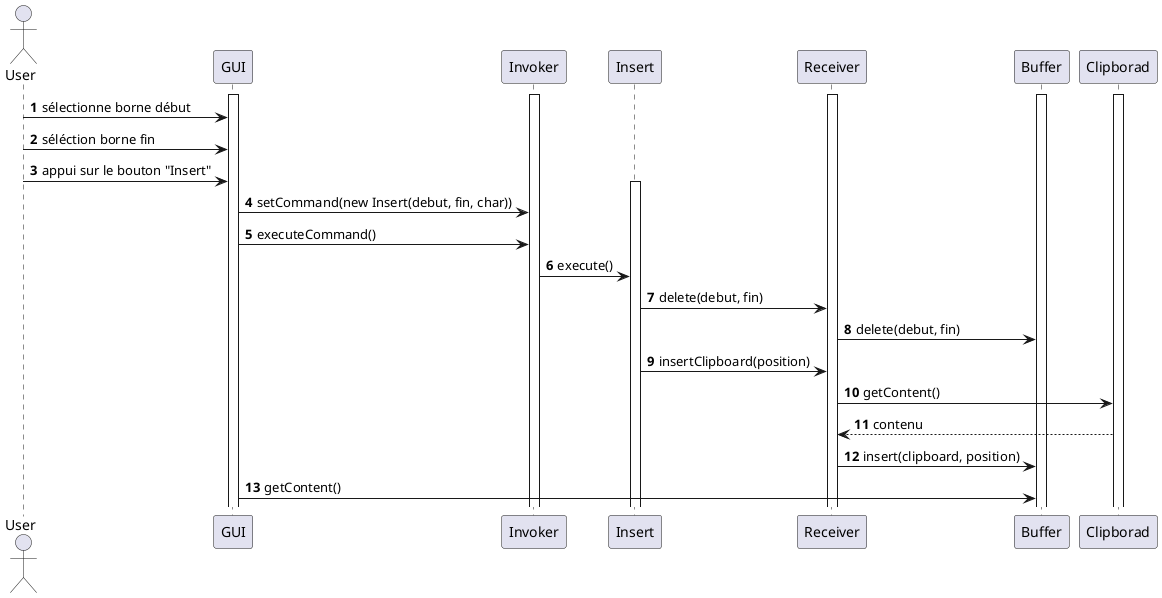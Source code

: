 @startuml
'https://plantuml.com/sequence-diagram

autonumber

actor User

participant GUI
activate GUI
participant Invoker
activate Invoker
participant Insert
participant Receiver
activate Receiver

participant Buffer
activate Buffer
participant Clipborad
activate Clipborad
User -> GUI : sélectionne borne début
User -> GUI : séléction borne fin
User -> GUI : appui sur le bouton "Insert"

activate Insert

GUI -> Invoker : setCommand(new Insert(debut, fin, char))

GUI -> Invoker : executeCommand()

Invoker -> Insert : execute()

Insert -> Receiver : delete(debut, fin)
Receiver -> Buffer : delete(debut, fin)
Insert -> Receiver : insertClipboard(position)
Receiver -> Clipborad : getContent()
Clipborad --> Receiver : contenu

Receiver -> Buffer : insert(clipboard, position)

GUI -> Buffer : getContent()


@enduml